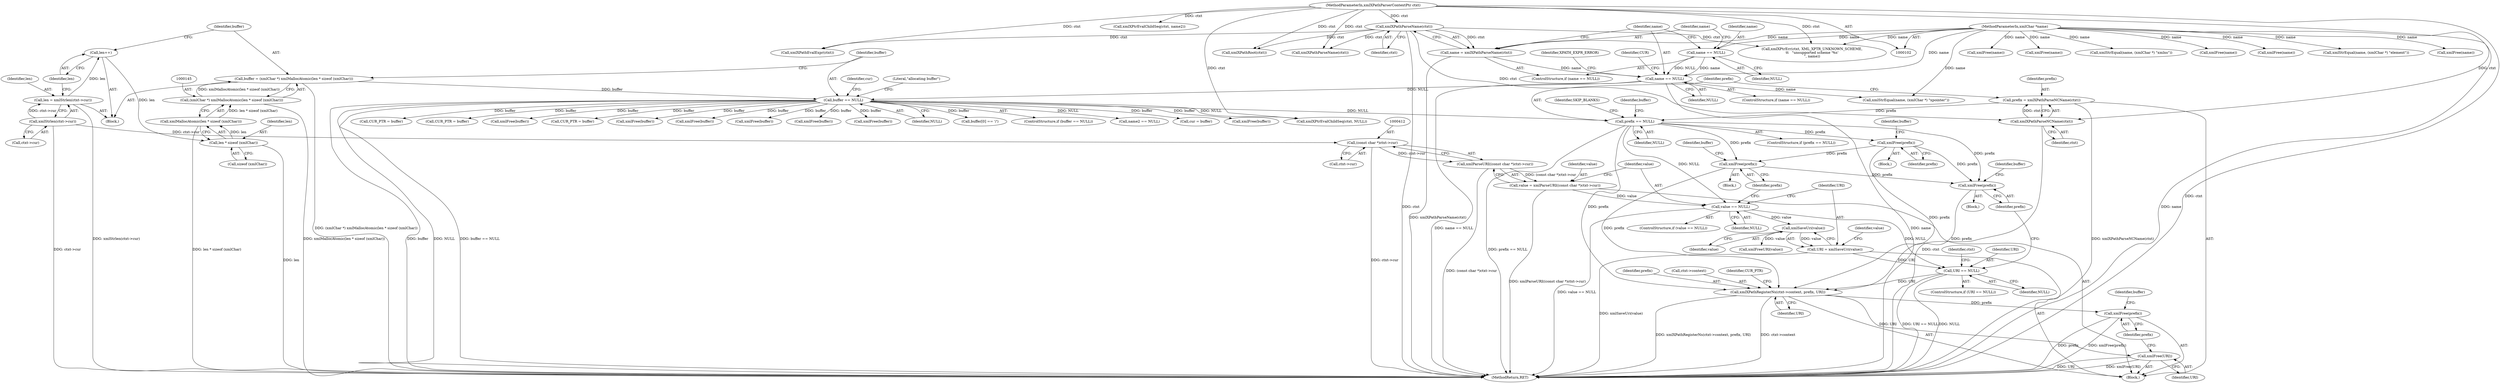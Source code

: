 digraph "0_Chrome_4c46d7a5b0af9b7d320e709291b270ab7cf07e83@pointer" {
"1000448" [label="(Call,xmlXPathRegisterNs(ctxt->context, prefix, URI))"];
"1000382" [label="(Call,prefix == NULL)"];
"1000377" [label="(Call,prefix = xmlXPathParseNCName(ctxt))"];
"1000379" [label="(Call,xmlXPathParseNCName(ctxt))"];
"1000116" [label="(Call,xmlXPathParseName(ctxt))"];
"1000103" [label="(MethodParameterIn,xmlXPathParserContextPtr ctxt)"];
"1000152" [label="(Call,buffer == NULL)"];
"1000142" [label="(Call,buffer = (xmlChar *) xmlMallocAtomic(len * sizeof (xmlChar)))"];
"1000144" [label="(Call,(xmlChar *) xmlMallocAtomic(len * sizeof (xmlChar)))"];
"1000146" [label="(Call,xmlMallocAtomic(len * sizeof (xmlChar)))"];
"1000147" [label="(Call,len * sizeof (xmlChar))"];
"1000140" [label="(Call,len++)"];
"1000134" [label="(Call,len = xmlStrlen(ctxt->cur))"];
"1000136" [label="(Call,xmlStrlen(ctxt->cur))"];
"1000119" [label="(Call,name == NULL)"];
"1000114" [label="(Call,name = xmlXPathParseName(ctxt))"];
"1000104" [label="(MethodParameterIn,xmlChar *name)"];
"1000111" [label="(Call,name == NULL)"];
"1000421" [label="(Call,xmlFree(prefix))"];
"1000398" [label="(Call,xmlFree(prefix))"];
"1000440" [label="(Call,xmlFree(prefix))"];
"1000436" [label="(Call,URI == NULL)"];
"1000429" [label="(Call,URI = xmlSaveUri(value))"];
"1000431" [label="(Call,xmlSaveUri(value))"];
"1000417" [label="(Call,value == NULL)"];
"1000408" [label="(Call,value = xmlParseURI((const char *)ctxt->cur))"];
"1000410" [label="(Call,xmlParseURI((const char *)ctxt->cur))"];
"1000411" [label="(Call,(const char *)ctxt->cur)"];
"1000457" [label="(Call,xmlFree(URI))"];
"1000459" [label="(Call,xmlFree(prefix))"];
"1000272" [label="(Call,CUR_PTR = buffer)"];
"1000121" [label="(Identifier,NULL)"];
"1000382" [label="(Call,prefix == NULL)"];
"1000377" [label="(Call,prefix = xmlXPathParseNCName(ctxt))"];
"1000383" [label="(Identifier,prefix)"];
"1000112" [label="(Identifier,name)"];
"1000441" [label="(Identifier,prefix)"];
"1000438" [label="(Identifier,NULL)"];
"1000450" [label="(Identifier,ctxt)"];
"1000397" [label="(Block,)"];
"1000262" [label="(Call,xmlStrEqual(name, (xmlChar *) \"xpointer\"))"];
"1000113" [label="(Identifier,NULL)"];
"1000380" [label="(Identifier,ctxt)"];
"1000126" [label="(Identifier,CUR)"];
"1000424" [label="(Identifier,buffer)"];
"1000408" [label="(Call,value = xmlParseURI((const char *)ctxt->cur))"];
"1000374" [label="(Call,CUR_PTR = buffer)"];
"1000115" [label="(Identifier,name)"];
"1000379" [label="(Call,xmlXPathParseNCName(ctxt))"];
"1000135" [label="(Identifier,len)"];
"1000118" [label="(ControlStructure,if (name == NULL))"];
"1000442" [label="(Call,xmlFree(buffer))"];
"1000398" [label="(Call,xmlFree(prefix))"];
"1000103" [label="(MethodParameterIn,xmlXPathParserContextPtr ctxt)"];
"1000429" [label="(Call,URI = xmlSaveUri(value))"];
"1000141" [label="(Identifier,len)"];
"1000353" [label="(Call,xmlXPtrEvalChildSeq(ctxt, name2))"];
"1000104" [label="(MethodParameterIn,xmlChar *name)"];
"1000134" [label="(Call,len = xmlStrlen(ctxt->cur))"];
"1000410" [label="(Call,xmlParseURI((const char *)ctxt->cur))"];
"1000460" [label="(Identifier,prefix)"];
"1000320" [label="(Call,CUR_PTR = buffer)"];
"1000123" [label="(Identifier,XPATH_EXPR_ERROR)"];
"1000400" [label="(Call,xmlFree(buffer))"];
"1000146" [label="(Call,xmlMallocAtomic(len * sizeof (xmlChar)))"];
"1000443" [label="(Identifier,buffer)"];
"1000401" [label="(Identifier,buffer)"];
"1000111" [label="(Call,name == NULL)"];
"1000330" [label="(Call,xmlXPathRoot(ctxt))"];
"1000140" [label="(Call,len++)"];
"1000148" [label="(Identifier,len)"];
"1000468" [label="(Call,xmlFree(buffer))"];
"1000349" [label="(Call,xmlFree(buffer))"];
"1000332" [label="(Call,xmlXPtrEvalChildSeq(ctxt, NULL))"];
"1000361" [label="(Call,xmlStrEqual(name, (xmlChar *) \"xmlns\"))"];
"1000114" [label="(Call,name = xmlXPathParseName(ctxt))"];
"1000433" [label="(Call,xmlFreeURI(value))"];
"1000257" [label="(Call,xmlFree(buffer))"];
"1000386" [label="(Call,xmlFree(buffer))"];
"1000452" [label="(Identifier,prefix)"];
"1000143" [label="(Identifier,buffer)"];
"1000136" [label="(Call,xmlStrlen(ctxt->cur))"];
"1000459" [label="(Call,xmlFree(prefix))"];
"1000120" [label="(Identifier,name)"];
"1000431" [label="(Call,xmlSaveUri(value))"];
"1000425" [label="(Call,xmlFree(name))"];
"1000116" [label="(Call,xmlXPathParseName(ctxt))"];
"1000157" [label="(Literal,\"allocating buffer\")"];
"1000302" [label="(Call,xmlXPathEvalExpr(ctxt))"];
"1000402" [label="(Call,xmlFree(name))"];
"1000366" [label="(Block,)"];
"1000411" [label="(Call,(const char *)ctxt->cur)"];
"1000384" [label="(Identifier,NULL)"];
"1000463" [label="(Call,xmlXPtrErr(ctxt, XML_XPTR_UNKNOWN_SCHEME,\n\t\t   \"unsupported scheme '%s'\n\", name))"];
"1000469" [label="(Identifier,buffer)"];
"1000110" [label="(ControlStructure,if (name == NULL))"];
"1000154" [label="(Identifier,NULL)"];
"1000149" [label="(Call,sizeof (xmlChar))"];
"1000142" [label="(Call,buffer = (xmlChar *) xmlMallocAtomic(len * sizeof (xmlChar)))"];
"1000416" [label="(ControlStructure,if (value == NULL))"];
"1000137" [label="(Call,ctxt->cur)"];
"1000309" [label="(Call,xmlStrEqual(name, (xmlChar *) \"element\"))"];
"1000324" [label="(Call,buffer[0] == '/')"];
"1000153" [label="(Identifier,buffer)"];
"1000151" [label="(ControlStructure,if (buffer == NULL))"];
"1000444" [label="(Call,xmlFree(name))"];
"1000449" [label="(Call,ctxt->context)"];
"1000342" [label="(Call,name2 == NULL)"];
"1000160" [label="(Identifier,cur)"];
"1000436" [label="(Call,URI == NULL)"];
"1000419" [label="(Identifier,NULL)"];
"1000119" [label="(Call,name == NULL)"];
"1000422" [label="(Identifier,prefix)"];
"1000457" [label="(Call,xmlFree(URI))"];
"1000472" [label="(MethodReturn,RET)"];
"1000147" [label="(Call,len * sizeof (xmlChar))"];
"1000439" [label="(Block,)"];
"1000117" [label="(Identifier,ctxt)"];
"1000420" [label="(Block,)"];
"1000440" [label="(Call,xmlFree(prefix))"];
"1000453" [label="(Identifier,URI)"];
"1000418" [label="(Identifier,value)"];
"1000434" [label="(Identifier,value)"];
"1000387" [label="(Identifier,buffer)"];
"1000413" [label="(Call,ctxt->cur)"];
"1000144" [label="(Call,(xmlChar *) xmlMallocAtomic(len * sizeof (xmlChar)))"];
"1000435" [label="(ControlStructure,if (URI == NULL))"];
"1000458" [label="(Identifier,URI)"];
"1000448" [label="(Call,xmlXPathRegisterNs(ctxt->context, prefix, URI))"];
"1000381" [label="(ControlStructure,if (prefix == NULL))"];
"1000105" [label="(Block,)"];
"1000430" [label="(Identifier,URI)"];
"1000455" [label="(Identifier,CUR_PTR)"];
"1000399" [label="(Identifier,prefix)"];
"1000437" [label="(Identifier,URI)"];
"1000417" [label="(Call,value == NULL)"];
"1000432" [label="(Identifier,value)"];
"1000159" [label="(Call,cur = buffer)"];
"1000378" [label="(Identifier,prefix)"];
"1000423" [label="(Call,xmlFree(buffer))"];
"1000392" [label="(Identifier,SKIP_BLANKS)"];
"1000421" [label="(Call,xmlFree(prefix))"];
"1000339" [label="(Call,xmlXPathParseName(ctxt))"];
"1000152" [label="(Call,buffer == NULL)"];
"1000388" [label="(Call,xmlFree(name))"];
"1000470" [label="(Call,xmlFree(name))"];
"1000409" [label="(Identifier,value)"];
"1000448" -> "1000366"  [label="AST: "];
"1000448" -> "1000453"  [label="CFG: "];
"1000449" -> "1000448"  [label="AST: "];
"1000452" -> "1000448"  [label="AST: "];
"1000453" -> "1000448"  [label="AST: "];
"1000455" -> "1000448"  [label="CFG: "];
"1000448" -> "1000472"  [label="DDG: ctxt->context"];
"1000448" -> "1000472"  [label="DDG: xmlXPathRegisterNs(ctxt->context, prefix, URI)"];
"1000382" -> "1000448"  [label="DDG: prefix"];
"1000421" -> "1000448"  [label="DDG: prefix"];
"1000440" -> "1000448"  [label="DDG: prefix"];
"1000398" -> "1000448"  [label="DDG: prefix"];
"1000436" -> "1000448"  [label="DDG: URI"];
"1000448" -> "1000457"  [label="DDG: URI"];
"1000448" -> "1000459"  [label="DDG: prefix"];
"1000382" -> "1000381"  [label="AST: "];
"1000382" -> "1000384"  [label="CFG: "];
"1000383" -> "1000382"  [label="AST: "];
"1000384" -> "1000382"  [label="AST: "];
"1000387" -> "1000382"  [label="CFG: "];
"1000392" -> "1000382"  [label="CFG: "];
"1000382" -> "1000472"  [label="DDG: prefix == NULL"];
"1000377" -> "1000382"  [label="DDG: prefix"];
"1000152" -> "1000382"  [label="DDG: NULL"];
"1000382" -> "1000398"  [label="DDG: prefix"];
"1000382" -> "1000417"  [label="DDG: NULL"];
"1000382" -> "1000421"  [label="DDG: prefix"];
"1000382" -> "1000440"  [label="DDG: prefix"];
"1000377" -> "1000366"  [label="AST: "];
"1000377" -> "1000379"  [label="CFG: "];
"1000378" -> "1000377"  [label="AST: "];
"1000379" -> "1000377"  [label="AST: "];
"1000383" -> "1000377"  [label="CFG: "];
"1000377" -> "1000472"  [label="DDG: xmlXPathParseNCName(ctxt)"];
"1000379" -> "1000377"  [label="DDG: ctxt"];
"1000379" -> "1000380"  [label="CFG: "];
"1000380" -> "1000379"  [label="AST: "];
"1000379" -> "1000472"  [label="DDG: ctxt"];
"1000116" -> "1000379"  [label="DDG: ctxt"];
"1000103" -> "1000379"  [label="DDG: ctxt"];
"1000116" -> "1000114"  [label="AST: "];
"1000116" -> "1000117"  [label="CFG: "];
"1000117" -> "1000116"  [label="AST: "];
"1000114" -> "1000116"  [label="CFG: "];
"1000116" -> "1000472"  [label="DDG: ctxt"];
"1000116" -> "1000114"  [label="DDG: ctxt"];
"1000103" -> "1000116"  [label="DDG: ctxt"];
"1000116" -> "1000302"  [label="DDG: ctxt"];
"1000116" -> "1000330"  [label="DDG: ctxt"];
"1000116" -> "1000339"  [label="DDG: ctxt"];
"1000116" -> "1000463"  [label="DDG: ctxt"];
"1000103" -> "1000102"  [label="AST: "];
"1000103" -> "1000472"  [label="DDG: ctxt"];
"1000103" -> "1000302"  [label="DDG: ctxt"];
"1000103" -> "1000330"  [label="DDG: ctxt"];
"1000103" -> "1000332"  [label="DDG: ctxt"];
"1000103" -> "1000339"  [label="DDG: ctxt"];
"1000103" -> "1000353"  [label="DDG: ctxt"];
"1000103" -> "1000463"  [label="DDG: ctxt"];
"1000152" -> "1000151"  [label="AST: "];
"1000152" -> "1000154"  [label="CFG: "];
"1000153" -> "1000152"  [label="AST: "];
"1000154" -> "1000152"  [label="AST: "];
"1000157" -> "1000152"  [label="CFG: "];
"1000160" -> "1000152"  [label="CFG: "];
"1000152" -> "1000472"  [label="DDG: buffer == NULL"];
"1000152" -> "1000472"  [label="DDG: buffer"];
"1000152" -> "1000472"  [label="DDG: NULL"];
"1000142" -> "1000152"  [label="DDG: buffer"];
"1000119" -> "1000152"  [label="DDG: NULL"];
"1000152" -> "1000159"  [label="DDG: buffer"];
"1000152" -> "1000257"  [label="DDG: buffer"];
"1000152" -> "1000272"  [label="DDG: buffer"];
"1000152" -> "1000320"  [label="DDG: buffer"];
"1000152" -> "1000324"  [label="DDG: buffer"];
"1000152" -> "1000332"  [label="DDG: NULL"];
"1000152" -> "1000342"  [label="DDG: NULL"];
"1000152" -> "1000349"  [label="DDG: buffer"];
"1000152" -> "1000374"  [label="DDG: buffer"];
"1000152" -> "1000386"  [label="DDG: buffer"];
"1000152" -> "1000400"  [label="DDG: buffer"];
"1000152" -> "1000423"  [label="DDG: buffer"];
"1000152" -> "1000442"  [label="DDG: buffer"];
"1000152" -> "1000468"  [label="DDG: buffer"];
"1000142" -> "1000105"  [label="AST: "];
"1000142" -> "1000144"  [label="CFG: "];
"1000143" -> "1000142"  [label="AST: "];
"1000144" -> "1000142"  [label="AST: "];
"1000153" -> "1000142"  [label="CFG: "];
"1000142" -> "1000472"  [label="DDG: (xmlChar *) xmlMallocAtomic(len * sizeof (xmlChar))"];
"1000144" -> "1000142"  [label="DDG: xmlMallocAtomic(len * sizeof (xmlChar))"];
"1000144" -> "1000146"  [label="CFG: "];
"1000145" -> "1000144"  [label="AST: "];
"1000146" -> "1000144"  [label="AST: "];
"1000144" -> "1000472"  [label="DDG: xmlMallocAtomic(len * sizeof (xmlChar))"];
"1000146" -> "1000144"  [label="DDG: len * sizeof (xmlChar)"];
"1000146" -> "1000147"  [label="CFG: "];
"1000147" -> "1000146"  [label="AST: "];
"1000146" -> "1000472"  [label="DDG: len * sizeof (xmlChar)"];
"1000147" -> "1000146"  [label="DDG: len"];
"1000147" -> "1000149"  [label="CFG: "];
"1000148" -> "1000147"  [label="AST: "];
"1000149" -> "1000147"  [label="AST: "];
"1000147" -> "1000472"  [label="DDG: len"];
"1000140" -> "1000147"  [label="DDG: len"];
"1000140" -> "1000105"  [label="AST: "];
"1000140" -> "1000141"  [label="CFG: "];
"1000141" -> "1000140"  [label="AST: "];
"1000143" -> "1000140"  [label="CFG: "];
"1000134" -> "1000140"  [label="DDG: len"];
"1000134" -> "1000105"  [label="AST: "];
"1000134" -> "1000136"  [label="CFG: "];
"1000135" -> "1000134"  [label="AST: "];
"1000136" -> "1000134"  [label="AST: "];
"1000141" -> "1000134"  [label="CFG: "];
"1000134" -> "1000472"  [label="DDG: xmlStrlen(ctxt->cur)"];
"1000136" -> "1000134"  [label="DDG: ctxt->cur"];
"1000136" -> "1000137"  [label="CFG: "];
"1000137" -> "1000136"  [label="AST: "];
"1000136" -> "1000472"  [label="DDG: ctxt->cur"];
"1000136" -> "1000411"  [label="DDG: ctxt->cur"];
"1000119" -> "1000118"  [label="AST: "];
"1000119" -> "1000121"  [label="CFG: "];
"1000120" -> "1000119"  [label="AST: "];
"1000121" -> "1000119"  [label="AST: "];
"1000123" -> "1000119"  [label="CFG: "];
"1000126" -> "1000119"  [label="CFG: "];
"1000119" -> "1000472"  [label="DDG: name"];
"1000119" -> "1000472"  [label="DDG: name == NULL"];
"1000114" -> "1000119"  [label="DDG: name"];
"1000111" -> "1000119"  [label="DDG: name"];
"1000111" -> "1000119"  [label="DDG: NULL"];
"1000104" -> "1000119"  [label="DDG: name"];
"1000119" -> "1000262"  [label="DDG: name"];
"1000114" -> "1000110"  [label="AST: "];
"1000115" -> "1000114"  [label="AST: "];
"1000120" -> "1000114"  [label="CFG: "];
"1000114" -> "1000472"  [label="DDG: xmlXPathParseName(ctxt)"];
"1000104" -> "1000114"  [label="DDG: name"];
"1000104" -> "1000102"  [label="AST: "];
"1000104" -> "1000472"  [label="DDG: name"];
"1000104" -> "1000111"  [label="DDG: name"];
"1000104" -> "1000262"  [label="DDG: name"];
"1000104" -> "1000309"  [label="DDG: name"];
"1000104" -> "1000361"  [label="DDG: name"];
"1000104" -> "1000388"  [label="DDG: name"];
"1000104" -> "1000402"  [label="DDG: name"];
"1000104" -> "1000425"  [label="DDG: name"];
"1000104" -> "1000444"  [label="DDG: name"];
"1000104" -> "1000463"  [label="DDG: name"];
"1000104" -> "1000470"  [label="DDG: name"];
"1000111" -> "1000110"  [label="AST: "];
"1000111" -> "1000113"  [label="CFG: "];
"1000112" -> "1000111"  [label="AST: "];
"1000113" -> "1000111"  [label="AST: "];
"1000115" -> "1000111"  [label="CFG: "];
"1000120" -> "1000111"  [label="CFG: "];
"1000421" -> "1000420"  [label="AST: "];
"1000421" -> "1000422"  [label="CFG: "];
"1000422" -> "1000421"  [label="AST: "];
"1000424" -> "1000421"  [label="CFG: "];
"1000398" -> "1000421"  [label="DDG: prefix"];
"1000421" -> "1000440"  [label="DDG: prefix"];
"1000398" -> "1000397"  [label="AST: "];
"1000398" -> "1000399"  [label="CFG: "];
"1000399" -> "1000398"  [label="AST: "];
"1000401" -> "1000398"  [label="CFG: "];
"1000398" -> "1000440"  [label="DDG: prefix"];
"1000440" -> "1000439"  [label="AST: "];
"1000440" -> "1000441"  [label="CFG: "];
"1000441" -> "1000440"  [label="AST: "];
"1000443" -> "1000440"  [label="CFG: "];
"1000436" -> "1000435"  [label="AST: "];
"1000436" -> "1000438"  [label="CFG: "];
"1000437" -> "1000436"  [label="AST: "];
"1000438" -> "1000436"  [label="AST: "];
"1000441" -> "1000436"  [label="CFG: "];
"1000450" -> "1000436"  [label="CFG: "];
"1000436" -> "1000472"  [label="DDG: URI == NULL"];
"1000436" -> "1000472"  [label="DDG: NULL"];
"1000429" -> "1000436"  [label="DDG: URI"];
"1000417" -> "1000436"  [label="DDG: NULL"];
"1000429" -> "1000366"  [label="AST: "];
"1000429" -> "1000431"  [label="CFG: "];
"1000430" -> "1000429"  [label="AST: "];
"1000431" -> "1000429"  [label="AST: "];
"1000434" -> "1000429"  [label="CFG: "];
"1000429" -> "1000472"  [label="DDG: xmlSaveUri(value)"];
"1000431" -> "1000429"  [label="DDG: value"];
"1000431" -> "1000432"  [label="CFG: "];
"1000432" -> "1000431"  [label="AST: "];
"1000417" -> "1000431"  [label="DDG: value"];
"1000431" -> "1000433"  [label="DDG: value"];
"1000417" -> "1000416"  [label="AST: "];
"1000417" -> "1000419"  [label="CFG: "];
"1000418" -> "1000417"  [label="AST: "];
"1000419" -> "1000417"  [label="AST: "];
"1000422" -> "1000417"  [label="CFG: "];
"1000430" -> "1000417"  [label="CFG: "];
"1000417" -> "1000472"  [label="DDG: value == NULL"];
"1000408" -> "1000417"  [label="DDG: value"];
"1000408" -> "1000366"  [label="AST: "];
"1000408" -> "1000410"  [label="CFG: "];
"1000409" -> "1000408"  [label="AST: "];
"1000410" -> "1000408"  [label="AST: "];
"1000418" -> "1000408"  [label="CFG: "];
"1000408" -> "1000472"  [label="DDG: xmlParseURI((const char *)ctxt->cur)"];
"1000410" -> "1000408"  [label="DDG: (const char *)ctxt->cur"];
"1000410" -> "1000411"  [label="CFG: "];
"1000411" -> "1000410"  [label="AST: "];
"1000410" -> "1000472"  [label="DDG: (const char *)ctxt->cur"];
"1000411" -> "1000410"  [label="DDG: ctxt->cur"];
"1000411" -> "1000413"  [label="CFG: "];
"1000412" -> "1000411"  [label="AST: "];
"1000413" -> "1000411"  [label="AST: "];
"1000411" -> "1000472"  [label="DDG: ctxt->cur"];
"1000457" -> "1000366"  [label="AST: "];
"1000457" -> "1000458"  [label="CFG: "];
"1000458" -> "1000457"  [label="AST: "];
"1000460" -> "1000457"  [label="CFG: "];
"1000457" -> "1000472"  [label="DDG: xmlFree(URI)"];
"1000457" -> "1000472"  [label="DDG: URI"];
"1000459" -> "1000366"  [label="AST: "];
"1000459" -> "1000460"  [label="CFG: "];
"1000460" -> "1000459"  [label="AST: "];
"1000469" -> "1000459"  [label="CFG: "];
"1000459" -> "1000472"  [label="DDG: prefix"];
"1000459" -> "1000472"  [label="DDG: xmlFree(prefix)"];
}
